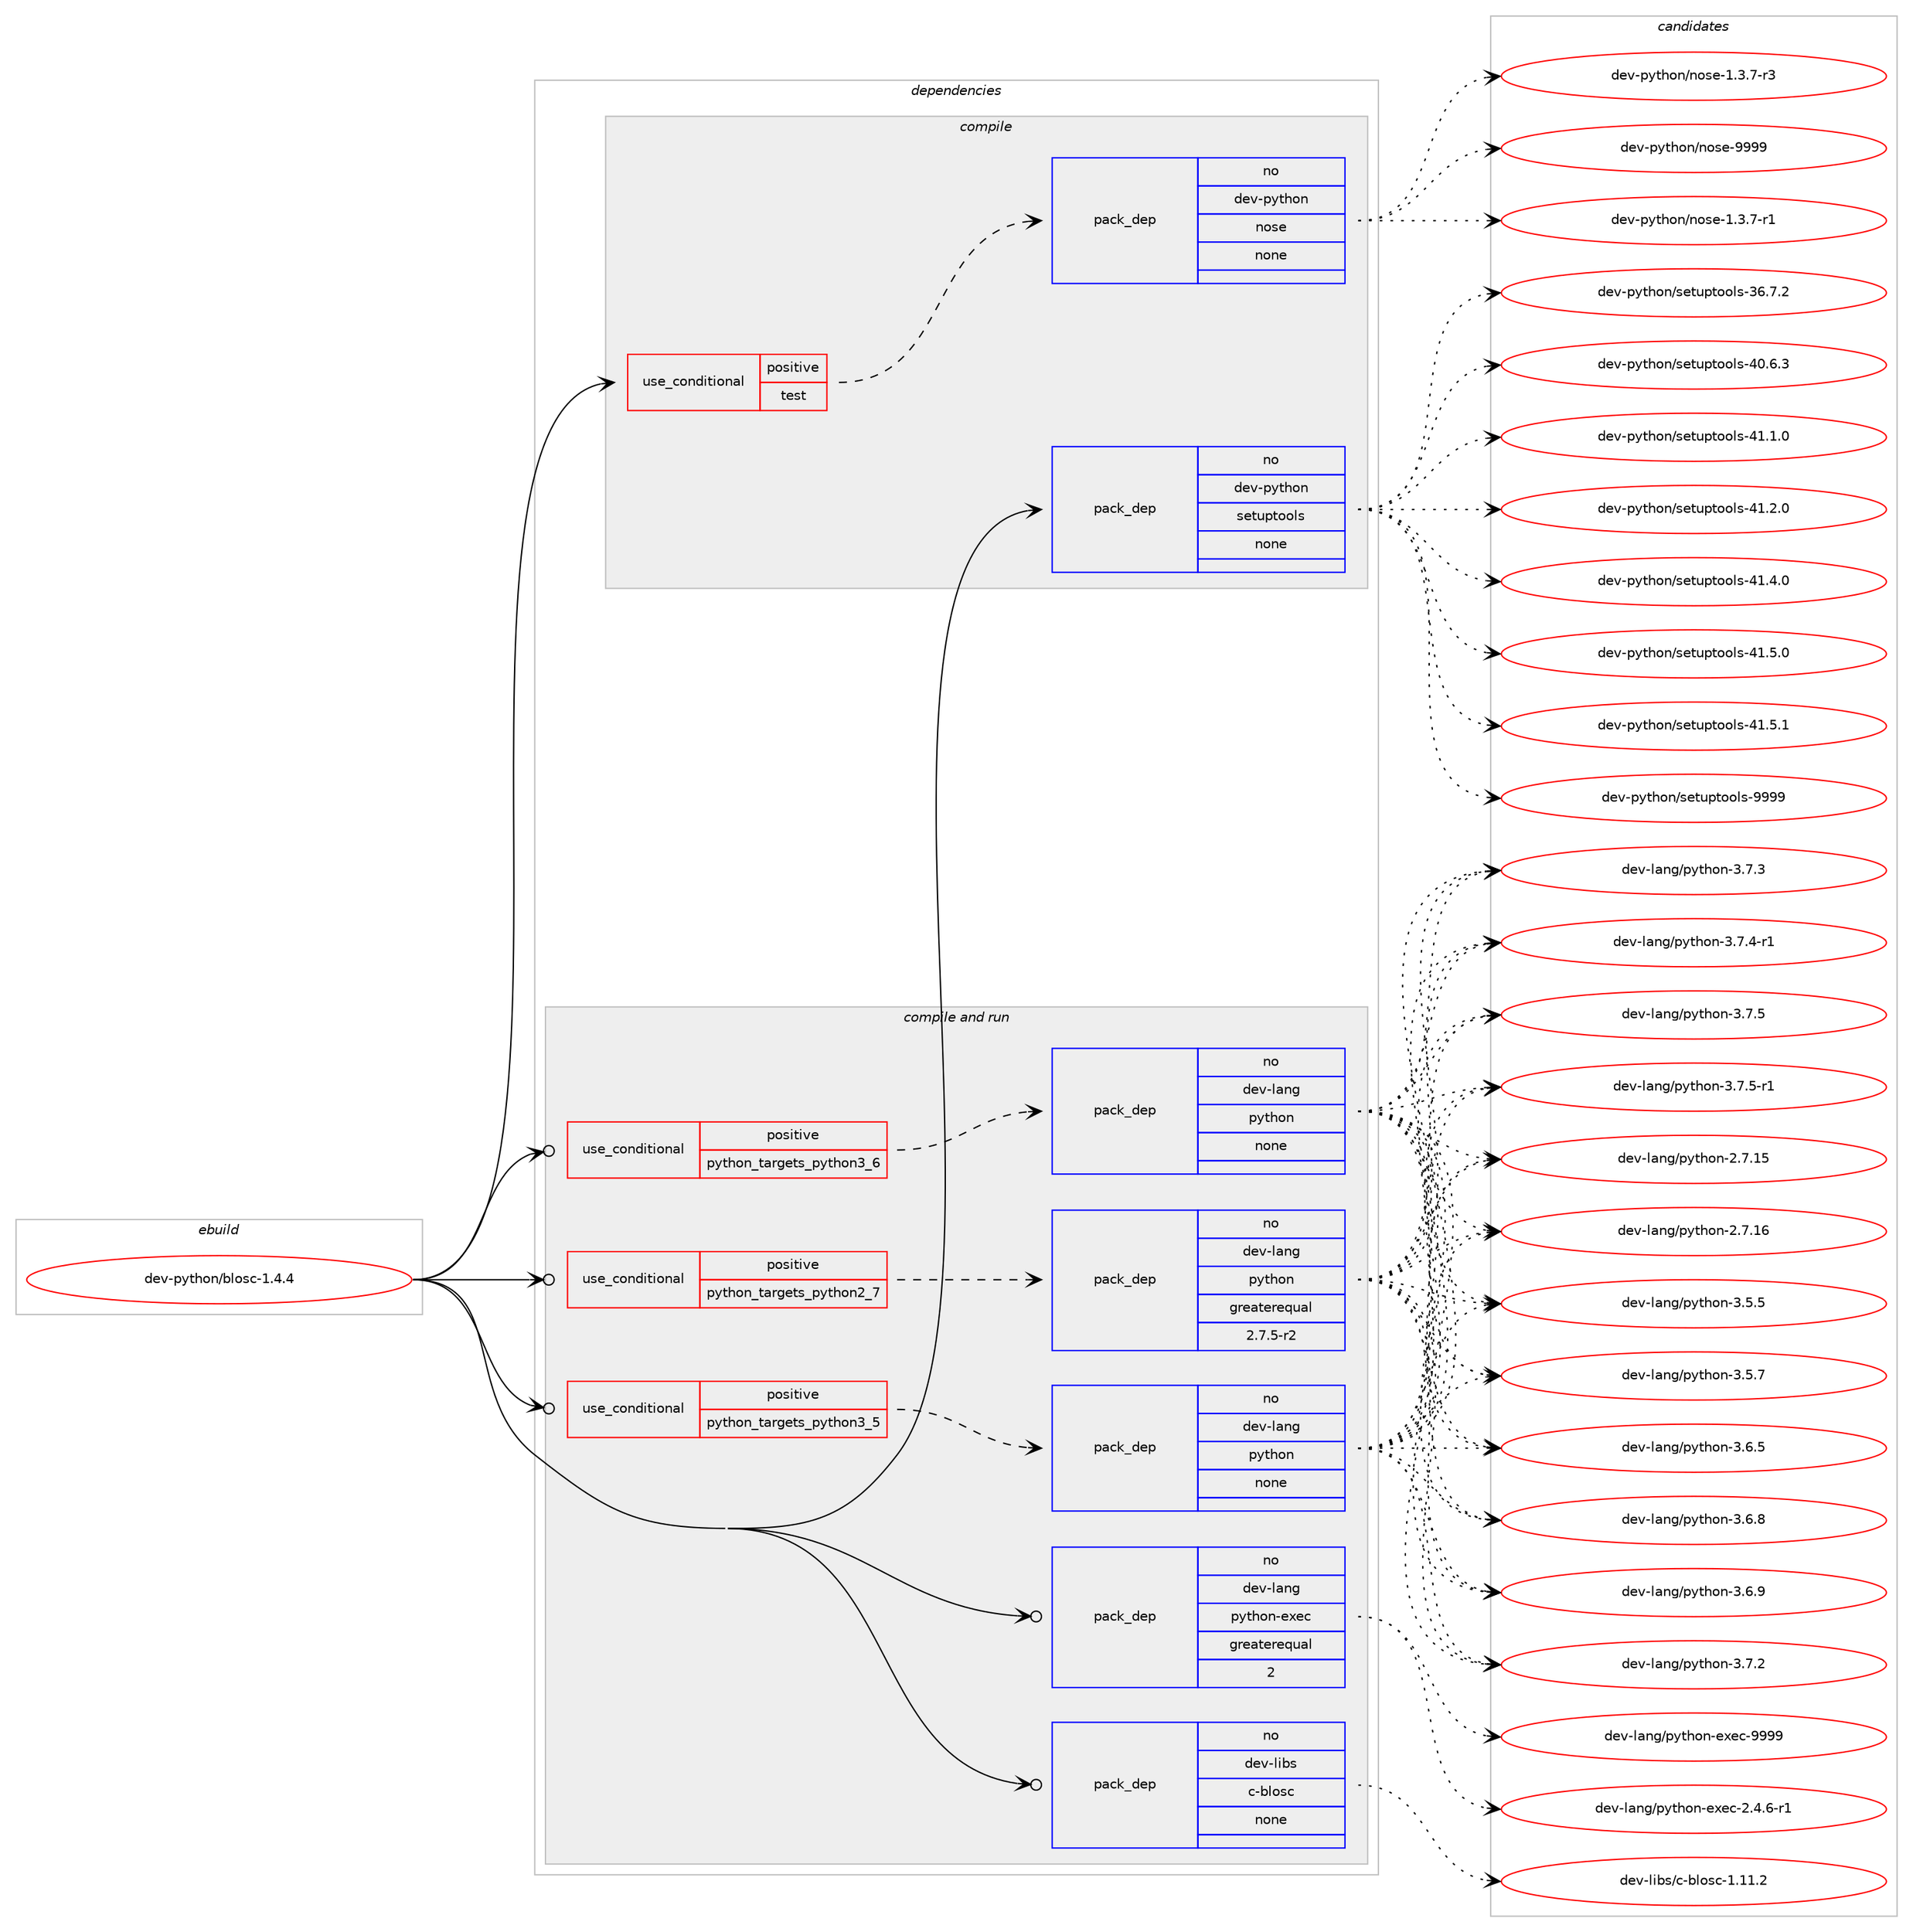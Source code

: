 digraph prolog {

# *************
# Graph options
# *************

newrank=true;
concentrate=true;
compound=true;
graph [rankdir=LR,fontname=Helvetica,fontsize=10,ranksep=1.5];#, ranksep=2.5, nodesep=0.2];
edge  [arrowhead=vee];
node  [fontname=Helvetica,fontsize=10];

# **********
# The ebuild
# **********

subgraph cluster_leftcol {
color=gray;
rank=same;
label=<<i>ebuild</i>>;
id [label="dev-python/blosc-1.4.4", color=red, width=4, href="../dev-python/blosc-1.4.4.svg"];
}

# ****************
# The dependencies
# ****************

subgraph cluster_midcol {
color=gray;
label=<<i>dependencies</i>>;
subgraph cluster_compile {
fillcolor="#eeeeee";
style=filled;
label=<<i>compile</i>>;
subgraph cond136980 {
dependency597082 [label=<<TABLE BORDER="0" CELLBORDER="1" CELLSPACING="0" CELLPADDING="4"><TR><TD ROWSPAN="3" CELLPADDING="10">use_conditional</TD></TR><TR><TD>positive</TD></TR><TR><TD>test</TD></TR></TABLE>>, shape=none, color=red];
subgraph pack448327 {
dependency597083 [label=<<TABLE BORDER="0" CELLBORDER="1" CELLSPACING="0" CELLPADDING="4" WIDTH="220"><TR><TD ROWSPAN="6" CELLPADDING="30">pack_dep</TD></TR><TR><TD WIDTH="110">no</TD></TR><TR><TD>dev-python</TD></TR><TR><TD>nose</TD></TR><TR><TD>none</TD></TR><TR><TD></TD></TR></TABLE>>, shape=none, color=blue];
}
dependency597082:e -> dependency597083:w [weight=20,style="dashed",arrowhead="vee"];
}
id:e -> dependency597082:w [weight=20,style="solid",arrowhead="vee"];
subgraph pack448328 {
dependency597084 [label=<<TABLE BORDER="0" CELLBORDER="1" CELLSPACING="0" CELLPADDING="4" WIDTH="220"><TR><TD ROWSPAN="6" CELLPADDING="30">pack_dep</TD></TR><TR><TD WIDTH="110">no</TD></TR><TR><TD>dev-python</TD></TR><TR><TD>setuptools</TD></TR><TR><TD>none</TD></TR><TR><TD></TD></TR></TABLE>>, shape=none, color=blue];
}
id:e -> dependency597084:w [weight=20,style="solid",arrowhead="vee"];
}
subgraph cluster_compileandrun {
fillcolor="#eeeeee";
style=filled;
label=<<i>compile and run</i>>;
subgraph cond136981 {
dependency597085 [label=<<TABLE BORDER="0" CELLBORDER="1" CELLSPACING="0" CELLPADDING="4"><TR><TD ROWSPAN="3" CELLPADDING="10">use_conditional</TD></TR><TR><TD>positive</TD></TR><TR><TD>python_targets_python2_7</TD></TR></TABLE>>, shape=none, color=red];
subgraph pack448329 {
dependency597086 [label=<<TABLE BORDER="0" CELLBORDER="1" CELLSPACING="0" CELLPADDING="4" WIDTH="220"><TR><TD ROWSPAN="6" CELLPADDING="30">pack_dep</TD></TR><TR><TD WIDTH="110">no</TD></TR><TR><TD>dev-lang</TD></TR><TR><TD>python</TD></TR><TR><TD>greaterequal</TD></TR><TR><TD>2.7.5-r2</TD></TR></TABLE>>, shape=none, color=blue];
}
dependency597085:e -> dependency597086:w [weight=20,style="dashed",arrowhead="vee"];
}
id:e -> dependency597085:w [weight=20,style="solid",arrowhead="odotvee"];
subgraph cond136982 {
dependency597087 [label=<<TABLE BORDER="0" CELLBORDER="1" CELLSPACING="0" CELLPADDING="4"><TR><TD ROWSPAN="3" CELLPADDING="10">use_conditional</TD></TR><TR><TD>positive</TD></TR><TR><TD>python_targets_python3_5</TD></TR></TABLE>>, shape=none, color=red];
subgraph pack448330 {
dependency597088 [label=<<TABLE BORDER="0" CELLBORDER="1" CELLSPACING="0" CELLPADDING="4" WIDTH="220"><TR><TD ROWSPAN="6" CELLPADDING="30">pack_dep</TD></TR><TR><TD WIDTH="110">no</TD></TR><TR><TD>dev-lang</TD></TR><TR><TD>python</TD></TR><TR><TD>none</TD></TR><TR><TD></TD></TR></TABLE>>, shape=none, color=blue];
}
dependency597087:e -> dependency597088:w [weight=20,style="dashed",arrowhead="vee"];
}
id:e -> dependency597087:w [weight=20,style="solid",arrowhead="odotvee"];
subgraph cond136983 {
dependency597089 [label=<<TABLE BORDER="0" CELLBORDER="1" CELLSPACING="0" CELLPADDING="4"><TR><TD ROWSPAN="3" CELLPADDING="10">use_conditional</TD></TR><TR><TD>positive</TD></TR><TR><TD>python_targets_python3_6</TD></TR></TABLE>>, shape=none, color=red];
subgraph pack448331 {
dependency597090 [label=<<TABLE BORDER="0" CELLBORDER="1" CELLSPACING="0" CELLPADDING="4" WIDTH="220"><TR><TD ROWSPAN="6" CELLPADDING="30">pack_dep</TD></TR><TR><TD WIDTH="110">no</TD></TR><TR><TD>dev-lang</TD></TR><TR><TD>python</TD></TR><TR><TD>none</TD></TR><TR><TD></TD></TR></TABLE>>, shape=none, color=blue];
}
dependency597089:e -> dependency597090:w [weight=20,style="dashed",arrowhead="vee"];
}
id:e -> dependency597089:w [weight=20,style="solid",arrowhead="odotvee"];
subgraph pack448332 {
dependency597091 [label=<<TABLE BORDER="0" CELLBORDER="1" CELLSPACING="0" CELLPADDING="4" WIDTH="220"><TR><TD ROWSPAN="6" CELLPADDING="30">pack_dep</TD></TR><TR><TD WIDTH="110">no</TD></TR><TR><TD>dev-lang</TD></TR><TR><TD>python-exec</TD></TR><TR><TD>greaterequal</TD></TR><TR><TD>2</TD></TR></TABLE>>, shape=none, color=blue];
}
id:e -> dependency597091:w [weight=20,style="solid",arrowhead="odotvee"];
subgraph pack448333 {
dependency597092 [label=<<TABLE BORDER="0" CELLBORDER="1" CELLSPACING="0" CELLPADDING="4" WIDTH="220"><TR><TD ROWSPAN="6" CELLPADDING="30">pack_dep</TD></TR><TR><TD WIDTH="110">no</TD></TR><TR><TD>dev-libs</TD></TR><TR><TD>c-blosc</TD></TR><TR><TD>none</TD></TR><TR><TD></TD></TR></TABLE>>, shape=none, color=blue];
}
id:e -> dependency597092:w [weight=20,style="solid",arrowhead="odotvee"];
}
subgraph cluster_run {
fillcolor="#eeeeee";
style=filled;
label=<<i>run</i>>;
}
}

# **************
# The candidates
# **************

subgraph cluster_choices {
rank=same;
color=gray;
label=<<i>candidates</i>>;

subgraph choice448327 {
color=black;
nodesep=1;
choice10010111845112121116104111110471101111151014549465146554511449 [label="dev-python/nose-1.3.7-r1", color=red, width=4,href="../dev-python/nose-1.3.7-r1.svg"];
choice10010111845112121116104111110471101111151014549465146554511451 [label="dev-python/nose-1.3.7-r3", color=red, width=4,href="../dev-python/nose-1.3.7-r3.svg"];
choice10010111845112121116104111110471101111151014557575757 [label="dev-python/nose-9999", color=red, width=4,href="../dev-python/nose-9999.svg"];
dependency597083:e -> choice10010111845112121116104111110471101111151014549465146554511449:w [style=dotted,weight="100"];
dependency597083:e -> choice10010111845112121116104111110471101111151014549465146554511451:w [style=dotted,weight="100"];
dependency597083:e -> choice10010111845112121116104111110471101111151014557575757:w [style=dotted,weight="100"];
}
subgraph choice448328 {
color=black;
nodesep=1;
choice100101118451121211161041111104711510111611711211611111110811545515446554650 [label="dev-python/setuptools-36.7.2", color=red, width=4,href="../dev-python/setuptools-36.7.2.svg"];
choice100101118451121211161041111104711510111611711211611111110811545524846544651 [label="dev-python/setuptools-40.6.3", color=red, width=4,href="../dev-python/setuptools-40.6.3.svg"];
choice100101118451121211161041111104711510111611711211611111110811545524946494648 [label="dev-python/setuptools-41.1.0", color=red, width=4,href="../dev-python/setuptools-41.1.0.svg"];
choice100101118451121211161041111104711510111611711211611111110811545524946504648 [label="dev-python/setuptools-41.2.0", color=red, width=4,href="../dev-python/setuptools-41.2.0.svg"];
choice100101118451121211161041111104711510111611711211611111110811545524946524648 [label="dev-python/setuptools-41.4.0", color=red, width=4,href="../dev-python/setuptools-41.4.0.svg"];
choice100101118451121211161041111104711510111611711211611111110811545524946534648 [label="dev-python/setuptools-41.5.0", color=red, width=4,href="../dev-python/setuptools-41.5.0.svg"];
choice100101118451121211161041111104711510111611711211611111110811545524946534649 [label="dev-python/setuptools-41.5.1", color=red, width=4,href="../dev-python/setuptools-41.5.1.svg"];
choice10010111845112121116104111110471151011161171121161111111081154557575757 [label="dev-python/setuptools-9999", color=red, width=4,href="../dev-python/setuptools-9999.svg"];
dependency597084:e -> choice100101118451121211161041111104711510111611711211611111110811545515446554650:w [style=dotted,weight="100"];
dependency597084:e -> choice100101118451121211161041111104711510111611711211611111110811545524846544651:w [style=dotted,weight="100"];
dependency597084:e -> choice100101118451121211161041111104711510111611711211611111110811545524946494648:w [style=dotted,weight="100"];
dependency597084:e -> choice100101118451121211161041111104711510111611711211611111110811545524946504648:w [style=dotted,weight="100"];
dependency597084:e -> choice100101118451121211161041111104711510111611711211611111110811545524946524648:w [style=dotted,weight="100"];
dependency597084:e -> choice100101118451121211161041111104711510111611711211611111110811545524946534648:w [style=dotted,weight="100"];
dependency597084:e -> choice100101118451121211161041111104711510111611711211611111110811545524946534649:w [style=dotted,weight="100"];
dependency597084:e -> choice10010111845112121116104111110471151011161171121161111111081154557575757:w [style=dotted,weight="100"];
}
subgraph choice448329 {
color=black;
nodesep=1;
choice10010111845108971101034711212111610411111045504655464953 [label="dev-lang/python-2.7.15", color=red, width=4,href="../dev-lang/python-2.7.15.svg"];
choice10010111845108971101034711212111610411111045504655464954 [label="dev-lang/python-2.7.16", color=red, width=4,href="../dev-lang/python-2.7.16.svg"];
choice100101118451089711010347112121116104111110455146534653 [label="dev-lang/python-3.5.5", color=red, width=4,href="../dev-lang/python-3.5.5.svg"];
choice100101118451089711010347112121116104111110455146534655 [label="dev-lang/python-3.5.7", color=red, width=4,href="../dev-lang/python-3.5.7.svg"];
choice100101118451089711010347112121116104111110455146544653 [label="dev-lang/python-3.6.5", color=red, width=4,href="../dev-lang/python-3.6.5.svg"];
choice100101118451089711010347112121116104111110455146544656 [label="dev-lang/python-3.6.8", color=red, width=4,href="../dev-lang/python-3.6.8.svg"];
choice100101118451089711010347112121116104111110455146544657 [label="dev-lang/python-3.6.9", color=red, width=4,href="../dev-lang/python-3.6.9.svg"];
choice100101118451089711010347112121116104111110455146554650 [label="dev-lang/python-3.7.2", color=red, width=4,href="../dev-lang/python-3.7.2.svg"];
choice100101118451089711010347112121116104111110455146554651 [label="dev-lang/python-3.7.3", color=red, width=4,href="../dev-lang/python-3.7.3.svg"];
choice1001011184510897110103471121211161041111104551465546524511449 [label="dev-lang/python-3.7.4-r1", color=red, width=4,href="../dev-lang/python-3.7.4-r1.svg"];
choice100101118451089711010347112121116104111110455146554653 [label="dev-lang/python-3.7.5", color=red, width=4,href="../dev-lang/python-3.7.5.svg"];
choice1001011184510897110103471121211161041111104551465546534511449 [label="dev-lang/python-3.7.5-r1", color=red, width=4,href="../dev-lang/python-3.7.5-r1.svg"];
dependency597086:e -> choice10010111845108971101034711212111610411111045504655464953:w [style=dotted,weight="100"];
dependency597086:e -> choice10010111845108971101034711212111610411111045504655464954:w [style=dotted,weight="100"];
dependency597086:e -> choice100101118451089711010347112121116104111110455146534653:w [style=dotted,weight="100"];
dependency597086:e -> choice100101118451089711010347112121116104111110455146534655:w [style=dotted,weight="100"];
dependency597086:e -> choice100101118451089711010347112121116104111110455146544653:w [style=dotted,weight="100"];
dependency597086:e -> choice100101118451089711010347112121116104111110455146544656:w [style=dotted,weight="100"];
dependency597086:e -> choice100101118451089711010347112121116104111110455146544657:w [style=dotted,weight="100"];
dependency597086:e -> choice100101118451089711010347112121116104111110455146554650:w [style=dotted,weight="100"];
dependency597086:e -> choice100101118451089711010347112121116104111110455146554651:w [style=dotted,weight="100"];
dependency597086:e -> choice1001011184510897110103471121211161041111104551465546524511449:w [style=dotted,weight="100"];
dependency597086:e -> choice100101118451089711010347112121116104111110455146554653:w [style=dotted,weight="100"];
dependency597086:e -> choice1001011184510897110103471121211161041111104551465546534511449:w [style=dotted,weight="100"];
}
subgraph choice448330 {
color=black;
nodesep=1;
choice10010111845108971101034711212111610411111045504655464953 [label="dev-lang/python-2.7.15", color=red, width=4,href="../dev-lang/python-2.7.15.svg"];
choice10010111845108971101034711212111610411111045504655464954 [label="dev-lang/python-2.7.16", color=red, width=4,href="../dev-lang/python-2.7.16.svg"];
choice100101118451089711010347112121116104111110455146534653 [label="dev-lang/python-3.5.5", color=red, width=4,href="../dev-lang/python-3.5.5.svg"];
choice100101118451089711010347112121116104111110455146534655 [label="dev-lang/python-3.5.7", color=red, width=4,href="../dev-lang/python-3.5.7.svg"];
choice100101118451089711010347112121116104111110455146544653 [label="dev-lang/python-3.6.5", color=red, width=4,href="../dev-lang/python-3.6.5.svg"];
choice100101118451089711010347112121116104111110455146544656 [label="dev-lang/python-3.6.8", color=red, width=4,href="../dev-lang/python-3.6.8.svg"];
choice100101118451089711010347112121116104111110455146544657 [label="dev-lang/python-3.6.9", color=red, width=4,href="../dev-lang/python-3.6.9.svg"];
choice100101118451089711010347112121116104111110455146554650 [label="dev-lang/python-3.7.2", color=red, width=4,href="../dev-lang/python-3.7.2.svg"];
choice100101118451089711010347112121116104111110455146554651 [label="dev-lang/python-3.7.3", color=red, width=4,href="../dev-lang/python-3.7.3.svg"];
choice1001011184510897110103471121211161041111104551465546524511449 [label="dev-lang/python-3.7.4-r1", color=red, width=4,href="../dev-lang/python-3.7.4-r1.svg"];
choice100101118451089711010347112121116104111110455146554653 [label="dev-lang/python-3.7.5", color=red, width=4,href="../dev-lang/python-3.7.5.svg"];
choice1001011184510897110103471121211161041111104551465546534511449 [label="dev-lang/python-3.7.5-r1", color=red, width=4,href="../dev-lang/python-3.7.5-r1.svg"];
dependency597088:e -> choice10010111845108971101034711212111610411111045504655464953:w [style=dotted,weight="100"];
dependency597088:e -> choice10010111845108971101034711212111610411111045504655464954:w [style=dotted,weight="100"];
dependency597088:e -> choice100101118451089711010347112121116104111110455146534653:w [style=dotted,weight="100"];
dependency597088:e -> choice100101118451089711010347112121116104111110455146534655:w [style=dotted,weight="100"];
dependency597088:e -> choice100101118451089711010347112121116104111110455146544653:w [style=dotted,weight="100"];
dependency597088:e -> choice100101118451089711010347112121116104111110455146544656:w [style=dotted,weight="100"];
dependency597088:e -> choice100101118451089711010347112121116104111110455146544657:w [style=dotted,weight="100"];
dependency597088:e -> choice100101118451089711010347112121116104111110455146554650:w [style=dotted,weight="100"];
dependency597088:e -> choice100101118451089711010347112121116104111110455146554651:w [style=dotted,weight="100"];
dependency597088:e -> choice1001011184510897110103471121211161041111104551465546524511449:w [style=dotted,weight="100"];
dependency597088:e -> choice100101118451089711010347112121116104111110455146554653:w [style=dotted,weight="100"];
dependency597088:e -> choice1001011184510897110103471121211161041111104551465546534511449:w [style=dotted,weight="100"];
}
subgraph choice448331 {
color=black;
nodesep=1;
choice10010111845108971101034711212111610411111045504655464953 [label="dev-lang/python-2.7.15", color=red, width=4,href="../dev-lang/python-2.7.15.svg"];
choice10010111845108971101034711212111610411111045504655464954 [label="dev-lang/python-2.7.16", color=red, width=4,href="../dev-lang/python-2.7.16.svg"];
choice100101118451089711010347112121116104111110455146534653 [label="dev-lang/python-3.5.5", color=red, width=4,href="../dev-lang/python-3.5.5.svg"];
choice100101118451089711010347112121116104111110455146534655 [label="dev-lang/python-3.5.7", color=red, width=4,href="../dev-lang/python-3.5.7.svg"];
choice100101118451089711010347112121116104111110455146544653 [label="dev-lang/python-3.6.5", color=red, width=4,href="../dev-lang/python-3.6.5.svg"];
choice100101118451089711010347112121116104111110455146544656 [label="dev-lang/python-3.6.8", color=red, width=4,href="../dev-lang/python-3.6.8.svg"];
choice100101118451089711010347112121116104111110455146544657 [label="dev-lang/python-3.6.9", color=red, width=4,href="../dev-lang/python-3.6.9.svg"];
choice100101118451089711010347112121116104111110455146554650 [label="dev-lang/python-3.7.2", color=red, width=4,href="../dev-lang/python-3.7.2.svg"];
choice100101118451089711010347112121116104111110455146554651 [label="dev-lang/python-3.7.3", color=red, width=4,href="../dev-lang/python-3.7.3.svg"];
choice1001011184510897110103471121211161041111104551465546524511449 [label="dev-lang/python-3.7.4-r1", color=red, width=4,href="../dev-lang/python-3.7.4-r1.svg"];
choice100101118451089711010347112121116104111110455146554653 [label="dev-lang/python-3.7.5", color=red, width=4,href="../dev-lang/python-3.7.5.svg"];
choice1001011184510897110103471121211161041111104551465546534511449 [label="dev-lang/python-3.7.5-r1", color=red, width=4,href="../dev-lang/python-3.7.5-r1.svg"];
dependency597090:e -> choice10010111845108971101034711212111610411111045504655464953:w [style=dotted,weight="100"];
dependency597090:e -> choice10010111845108971101034711212111610411111045504655464954:w [style=dotted,weight="100"];
dependency597090:e -> choice100101118451089711010347112121116104111110455146534653:w [style=dotted,weight="100"];
dependency597090:e -> choice100101118451089711010347112121116104111110455146534655:w [style=dotted,weight="100"];
dependency597090:e -> choice100101118451089711010347112121116104111110455146544653:w [style=dotted,weight="100"];
dependency597090:e -> choice100101118451089711010347112121116104111110455146544656:w [style=dotted,weight="100"];
dependency597090:e -> choice100101118451089711010347112121116104111110455146544657:w [style=dotted,weight="100"];
dependency597090:e -> choice100101118451089711010347112121116104111110455146554650:w [style=dotted,weight="100"];
dependency597090:e -> choice100101118451089711010347112121116104111110455146554651:w [style=dotted,weight="100"];
dependency597090:e -> choice1001011184510897110103471121211161041111104551465546524511449:w [style=dotted,weight="100"];
dependency597090:e -> choice100101118451089711010347112121116104111110455146554653:w [style=dotted,weight="100"];
dependency597090:e -> choice1001011184510897110103471121211161041111104551465546534511449:w [style=dotted,weight="100"];
}
subgraph choice448332 {
color=black;
nodesep=1;
choice10010111845108971101034711212111610411111045101120101994550465246544511449 [label="dev-lang/python-exec-2.4.6-r1", color=red, width=4,href="../dev-lang/python-exec-2.4.6-r1.svg"];
choice10010111845108971101034711212111610411111045101120101994557575757 [label="dev-lang/python-exec-9999", color=red, width=4,href="../dev-lang/python-exec-9999.svg"];
dependency597091:e -> choice10010111845108971101034711212111610411111045101120101994550465246544511449:w [style=dotted,weight="100"];
dependency597091:e -> choice10010111845108971101034711212111610411111045101120101994557575757:w [style=dotted,weight="100"];
}
subgraph choice448333 {
color=black;
nodesep=1;
choice1001011184510810598115479945981081111159945494649494650 [label="dev-libs/c-blosc-1.11.2", color=red, width=4,href="../dev-libs/c-blosc-1.11.2.svg"];
dependency597092:e -> choice1001011184510810598115479945981081111159945494649494650:w [style=dotted,weight="100"];
}
}

}
